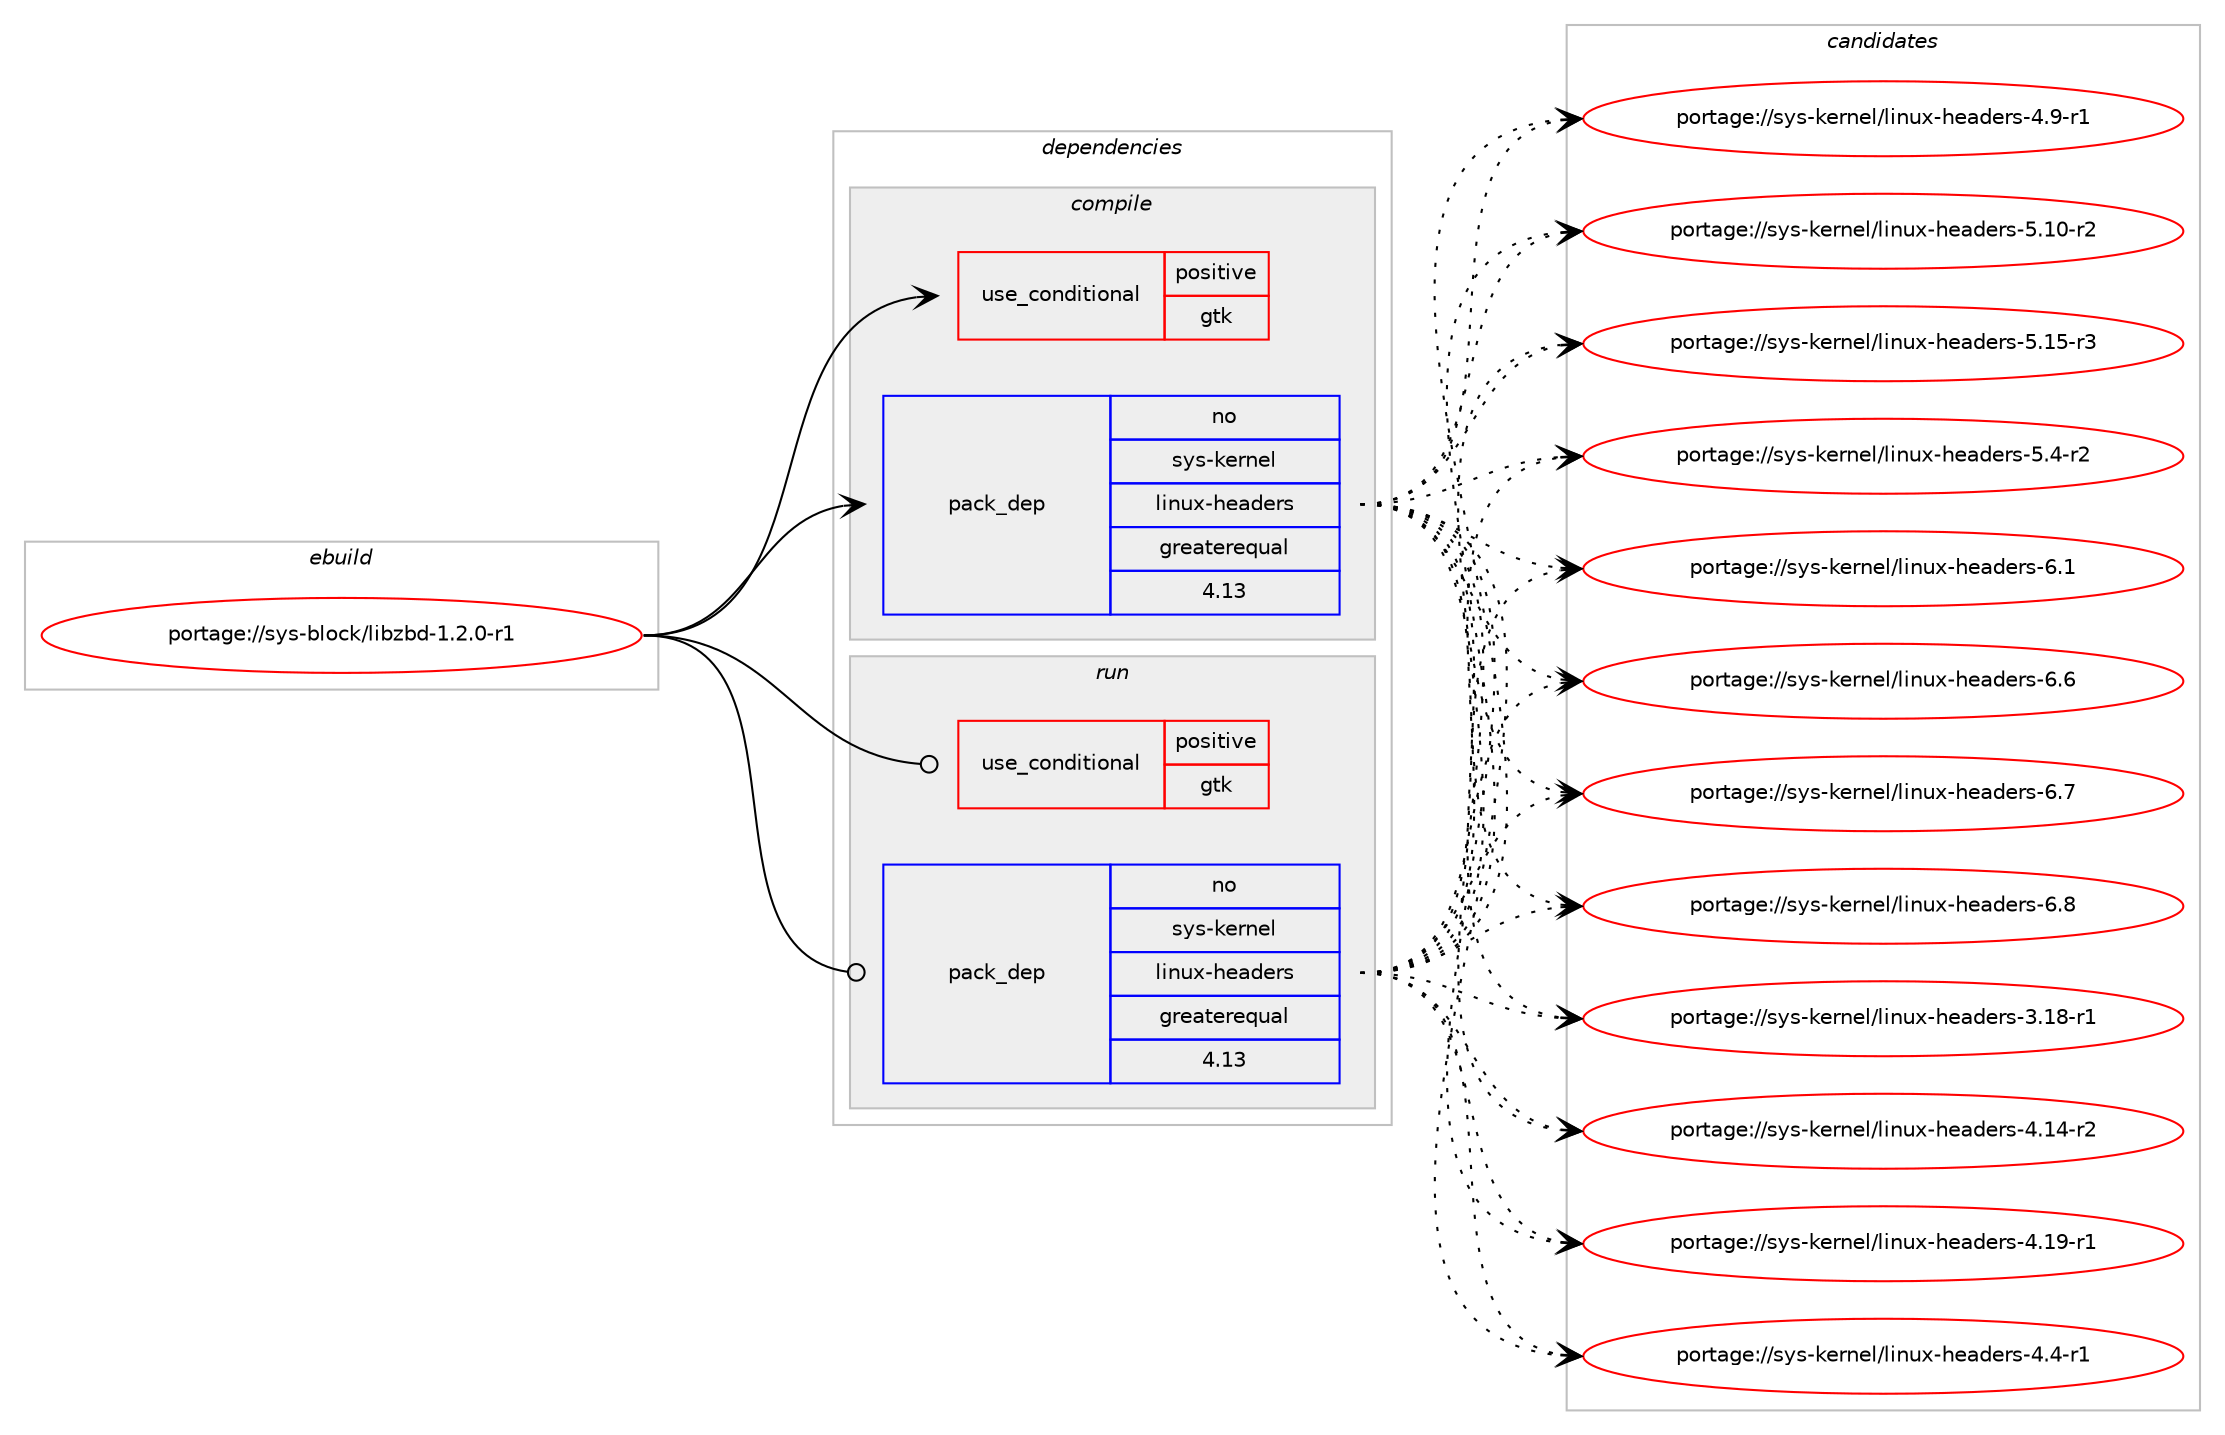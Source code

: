 digraph prolog {

# *************
# Graph options
# *************

newrank=true;
concentrate=true;
compound=true;
graph [rankdir=LR,fontname=Helvetica,fontsize=10,ranksep=1.5];#, ranksep=2.5, nodesep=0.2];
edge  [arrowhead=vee];
node  [fontname=Helvetica,fontsize=10];

# **********
# The ebuild
# **********

subgraph cluster_leftcol {
color=gray;
rank=same;
label=<<i>ebuild</i>>;
id [label="portage://sys-block/libzbd-1.2.0-r1", color=red, width=4, href="../sys-block/libzbd-1.2.0-r1.svg"];
}

# ****************
# The dependencies
# ****************

subgraph cluster_midcol {
color=gray;
label=<<i>dependencies</i>>;
subgraph cluster_compile {
fillcolor="#eeeeee";
style=filled;
label=<<i>compile</i>>;
subgraph cond3111 {
dependency4823 [label=<<TABLE BORDER="0" CELLBORDER="1" CELLSPACING="0" CELLPADDING="4"><TR><TD ROWSPAN="3" CELLPADDING="10">use_conditional</TD></TR><TR><TD>positive</TD></TR><TR><TD>gtk</TD></TR></TABLE>>, shape=none, color=red];
# *** BEGIN UNKNOWN DEPENDENCY TYPE (TODO) ***
# dependency4823 -> package_dependency(portage://sys-block/libzbd-1.2.0-r1,install,no,x11-libs,gtk+,none,[,,],[slot(3)],[])
# *** END UNKNOWN DEPENDENCY TYPE (TODO) ***

}
id:e -> dependency4823:w [weight=20,style="solid",arrowhead="vee"];
subgraph pack1648 {
dependency4824 [label=<<TABLE BORDER="0" CELLBORDER="1" CELLSPACING="0" CELLPADDING="4" WIDTH="220"><TR><TD ROWSPAN="6" CELLPADDING="30">pack_dep</TD></TR><TR><TD WIDTH="110">no</TD></TR><TR><TD>sys-kernel</TD></TR><TR><TD>linux-headers</TD></TR><TR><TD>greaterequal</TD></TR><TR><TD>4.13</TD></TR></TABLE>>, shape=none, color=blue];
}
id:e -> dependency4824:w [weight=20,style="solid",arrowhead="vee"];
}
subgraph cluster_compileandrun {
fillcolor="#eeeeee";
style=filled;
label=<<i>compile and run</i>>;
}
subgraph cluster_run {
fillcolor="#eeeeee";
style=filled;
label=<<i>run</i>>;
subgraph cond3112 {
dependency4825 [label=<<TABLE BORDER="0" CELLBORDER="1" CELLSPACING="0" CELLPADDING="4"><TR><TD ROWSPAN="3" CELLPADDING="10">use_conditional</TD></TR><TR><TD>positive</TD></TR><TR><TD>gtk</TD></TR></TABLE>>, shape=none, color=red];
# *** BEGIN UNKNOWN DEPENDENCY TYPE (TODO) ***
# dependency4825 -> package_dependency(portage://sys-block/libzbd-1.2.0-r1,run,no,x11-libs,gtk+,none,[,,],[slot(3)],[])
# *** END UNKNOWN DEPENDENCY TYPE (TODO) ***

}
id:e -> dependency4825:w [weight=20,style="solid",arrowhead="odot"];
subgraph pack1649 {
dependency4826 [label=<<TABLE BORDER="0" CELLBORDER="1" CELLSPACING="0" CELLPADDING="4" WIDTH="220"><TR><TD ROWSPAN="6" CELLPADDING="30">pack_dep</TD></TR><TR><TD WIDTH="110">no</TD></TR><TR><TD>sys-kernel</TD></TR><TR><TD>linux-headers</TD></TR><TR><TD>greaterequal</TD></TR><TR><TD>4.13</TD></TR></TABLE>>, shape=none, color=blue];
}
id:e -> dependency4826:w [weight=20,style="solid",arrowhead="odot"];
}
}

# **************
# The candidates
# **************

subgraph cluster_choices {
rank=same;
color=gray;
label=<<i>candidates</i>>;

subgraph choice1648 {
color=black;
nodesep=1;
choice1151211154510710111411010110847108105110117120451041019710010111411545514649564511449 [label="portage://sys-kernel/linux-headers-3.18-r1", color=red, width=4,href="../sys-kernel/linux-headers-3.18-r1.svg"];
choice1151211154510710111411010110847108105110117120451041019710010111411545524649524511450 [label="portage://sys-kernel/linux-headers-4.14-r2", color=red, width=4,href="../sys-kernel/linux-headers-4.14-r2.svg"];
choice1151211154510710111411010110847108105110117120451041019710010111411545524649574511449 [label="portage://sys-kernel/linux-headers-4.19-r1", color=red, width=4,href="../sys-kernel/linux-headers-4.19-r1.svg"];
choice11512111545107101114110101108471081051101171204510410197100101114115455246524511449 [label="portage://sys-kernel/linux-headers-4.4-r1", color=red, width=4,href="../sys-kernel/linux-headers-4.4-r1.svg"];
choice11512111545107101114110101108471081051101171204510410197100101114115455246574511449 [label="portage://sys-kernel/linux-headers-4.9-r1", color=red, width=4,href="../sys-kernel/linux-headers-4.9-r1.svg"];
choice1151211154510710111411010110847108105110117120451041019710010111411545534649484511450 [label="portage://sys-kernel/linux-headers-5.10-r2", color=red, width=4,href="../sys-kernel/linux-headers-5.10-r2.svg"];
choice1151211154510710111411010110847108105110117120451041019710010111411545534649534511451 [label="portage://sys-kernel/linux-headers-5.15-r3", color=red, width=4,href="../sys-kernel/linux-headers-5.15-r3.svg"];
choice11512111545107101114110101108471081051101171204510410197100101114115455346524511450 [label="portage://sys-kernel/linux-headers-5.4-r2", color=red, width=4,href="../sys-kernel/linux-headers-5.4-r2.svg"];
choice1151211154510710111411010110847108105110117120451041019710010111411545544649 [label="portage://sys-kernel/linux-headers-6.1", color=red, width=4,href="../sys-kernel/linux-headers-6.1.svg"];
choice1151211154510710111411010110847108105110117120451041019710010111411545544654 [label="portage://sys-kernel/linux-headers-6.6", color=red, width=4,href="../sys-kernel/linux-headers-6.6.svg"];
choice1151211154510710111411010110847108105110117120451041019710010111411545544655 [label="portage://sys-kernel/linux-headers-6.7", color=red, width=4,href="../sys-kernel/linux-headers-6.7.svg"];
choice1151211154510710111411010110847108105110117120451041019710010111411545544656 [label="portage://sys-kernel/linux-headers-6.8", color=red, width=4,href="../sys-kernel/linux-headers-6.8.svg"];
dependency4824:e -> choice1151211154510710111411010110847108105110117120451041019710010111411545514649564511449:w [style=dotted,weight="100"];
dependency4824:e -> choice1151211154510710111411010110847108105110117120451041019710010111411545524649524511450:w [style=dotted,weight="100"];
dependency4824:e -> choice1151211154510710111411010110847108105110117120451041019710010111411545524649574511449:w [style=dotted,weight="100"];
dependency4824:e -> choice11512111545107101114110101108471081051101171204510410197100101114115455246524511449:w [style=dotted,weight="100"];
dependency4824:e -> choice11512111545107101114110101108471081051101171204510410197100101114115455246574511449:w [style=dotted,weight="100"];
dependency4824:e -> choice1151211154510710111411010110847108105110117120451041019710010111411545534649484511450:w [style=dotted,weight="100"];
dependency4824:e -> choice1151211154510710111411010110847108105110117120451041019710010111411545534649534511451:w [style=dotted,weight="100"];
dependency4824:e -> choice11512111545107101114110101108471081051101171204510410197100101114115455346524511450:w [style=dotted,weight="100"];
dependency4824:e -> choice1151211154510710111411010110847108105110117120451041019710010111411545544649:w [style=dotted,weight="100"];
dependency4824:e -> choice1151211154510710111411010110847108105110117120451041019710010111411545544654:w [style=dotted,weight="100"];
dependency4824:e -> choice1151211154510710111411010110847108105110117120451041019710010111411545544655:w [style=dotted,weight="100"];
dependency4824:e -> choice1151211154510710111411010110847108105110117120451041019710010111411545544656:w [style=dotted,weight="100"];
}
subgraph choice1649 {
color=black;
nodesep=1;
choice1151211154510710111411010110847108105110117120451041019710010111411545514649564511449 [label="portage://sys-kernel/linux-headers-3.18-r1", color=red, width=4,href="../sys-kernel/linux-headers-3.18-r1.svg"];
choice1151211154510710111411010110847108105110117120451041019710010111411545524649524511450 [label="portage://sys-kernel/linux-headers-4.14-r2", color=red, width=4,href="../sys-kernel/linux-headers-4.14-r2.svg"];
choice1151211154510710111411010110847108105110117120451041019710010111411545524649574511449 [label="portage://sys-kernel/linux-headers-4.19-r1", color=red, width=4,href="../sys-kernel/linux-headers-4.19-r1.svg"];
choice11512111545107101114110101108471081051101171204510410197100101114115455246524511449 [label="portage://sys-kernel/linux-headers-4.4-r1", color=red, width=4,href="../sys-kernel/linux-headers-4.4-r1.svg"];
choice11512111545107101114110101108471081051101171204510410197100101114115455246574511449 [label="portage://sys-kernel/linux-headers-4.9-r1", color=red, width=4,href="../sys-kernel/linux-headers-4.9-r1.svg"];
choice1151211154510710111411010110847108105110117120451041019710010111411545534649484511450 [label="portage://sys-kernel/linux-headers-5.10-r2", color=red, width=4,href="../sys-kernel/linux-headers-5.10-r2.svg"];
choice1151211154510710111411010110847108105110117120451041019710010111411545534649534511451 [label="portage://sys-kernel/linux-headers-5.15-r3", color=red, width=4,href="../sys-kernel/linux-headers-5.15-r3.svg"];
choice11512111545107101114110101108471081051101171204510410197100101114115455346524511450 [label="portage://sys-kernel/linux-headers-5.4-r2", color=red, width=4,href="../sys-kernel/linux-headers-5.4-r2.svg"];
choice1151211154510710111411010110847108105110117120451041019710010111411545544649 [label="portage://sys-kernel/linux-headers-6.1", color=red, width=4,href="../sys-kernel/linux-headers-6.1.svg"];
choice1151211154510710111411010110847108105110117120451041019710010111411545544654 [label="portage://sys-kernel/linux-headers-6.6", color=red, width=4,href="../sys-kernel/linux-headers-6.6.svg"];
choice1151211154510710111411010110847108105110117120451041019710010111411545544655 [label="portage://sys-kernel/linux-headers-6.7", color=red, width=4,href="../sys-kernel/linux-headers-6.7.svg"];
choice1151211154510710111411010110847108105110117120451041019710010111411545544656 [label="portage://sys-kernel/linux-headers-6.8", color=red, width=4,href="../sys-kernel/linux-headers-6.8.svg"];
dependency4826:e -> choice1151211154510710111411010110847108105110117120451041019710010111411545514649564511449:w [style=dotted,weight="100"];
dependency4826:e -> choice1151211154510710111411010110847108105110117120451041019710010111411545524649524511450:w [style=dotted,weight="100"];
dependency4826:e -> choice1151211154510710111411010110847108105110117120451041019710010111411545524649574511449:w [style=dotted,weight="100"];
dependency4826:e -> choice11512111545107101114110101108471081051101171204510410197100101114115455246524511449:w [style=dotted,weight="100"];
dependency4826:e -> choice11512111545107101114110101108471081051101171204510410197100101114115455246574511449:w [style=dotted,weight="100"];
dependency4826:e -> choice1151211154510710111411010110847108105110117120451041019710010111411545534649484511450:w [style=dotted,weight="100"];
dependency4826:e -> choice1151211154510710111411010110847108105110117120451041019710010111411545534649534511451:w [style=dotted,weight="100"];
dependency4826:e -> choice11512111545107101114110101108471081051101171204510410197100101114115455346524511450:w [style=dotted,weight="100"];
dependency4826:e -> choice1151211154510710111411010110847108105110117120451041019710010111411545544649:w [style=dotted,weight="100"];
dependency4826:e -> choice1151211154510710111411010110847108105110117120451041019710010111411545544654:w [style=dotted,weight="100"];
dependency4826:e -> choice1151211154510710111411010110847108105110117120451041019710010111411545544655:w [style=dotted,weight="100"];
dependency4826:e -> choice1151211154510710111411010110847108105110117120451041019710010111411545544656:w [style=dotted,weight="100"];
}
}

}
